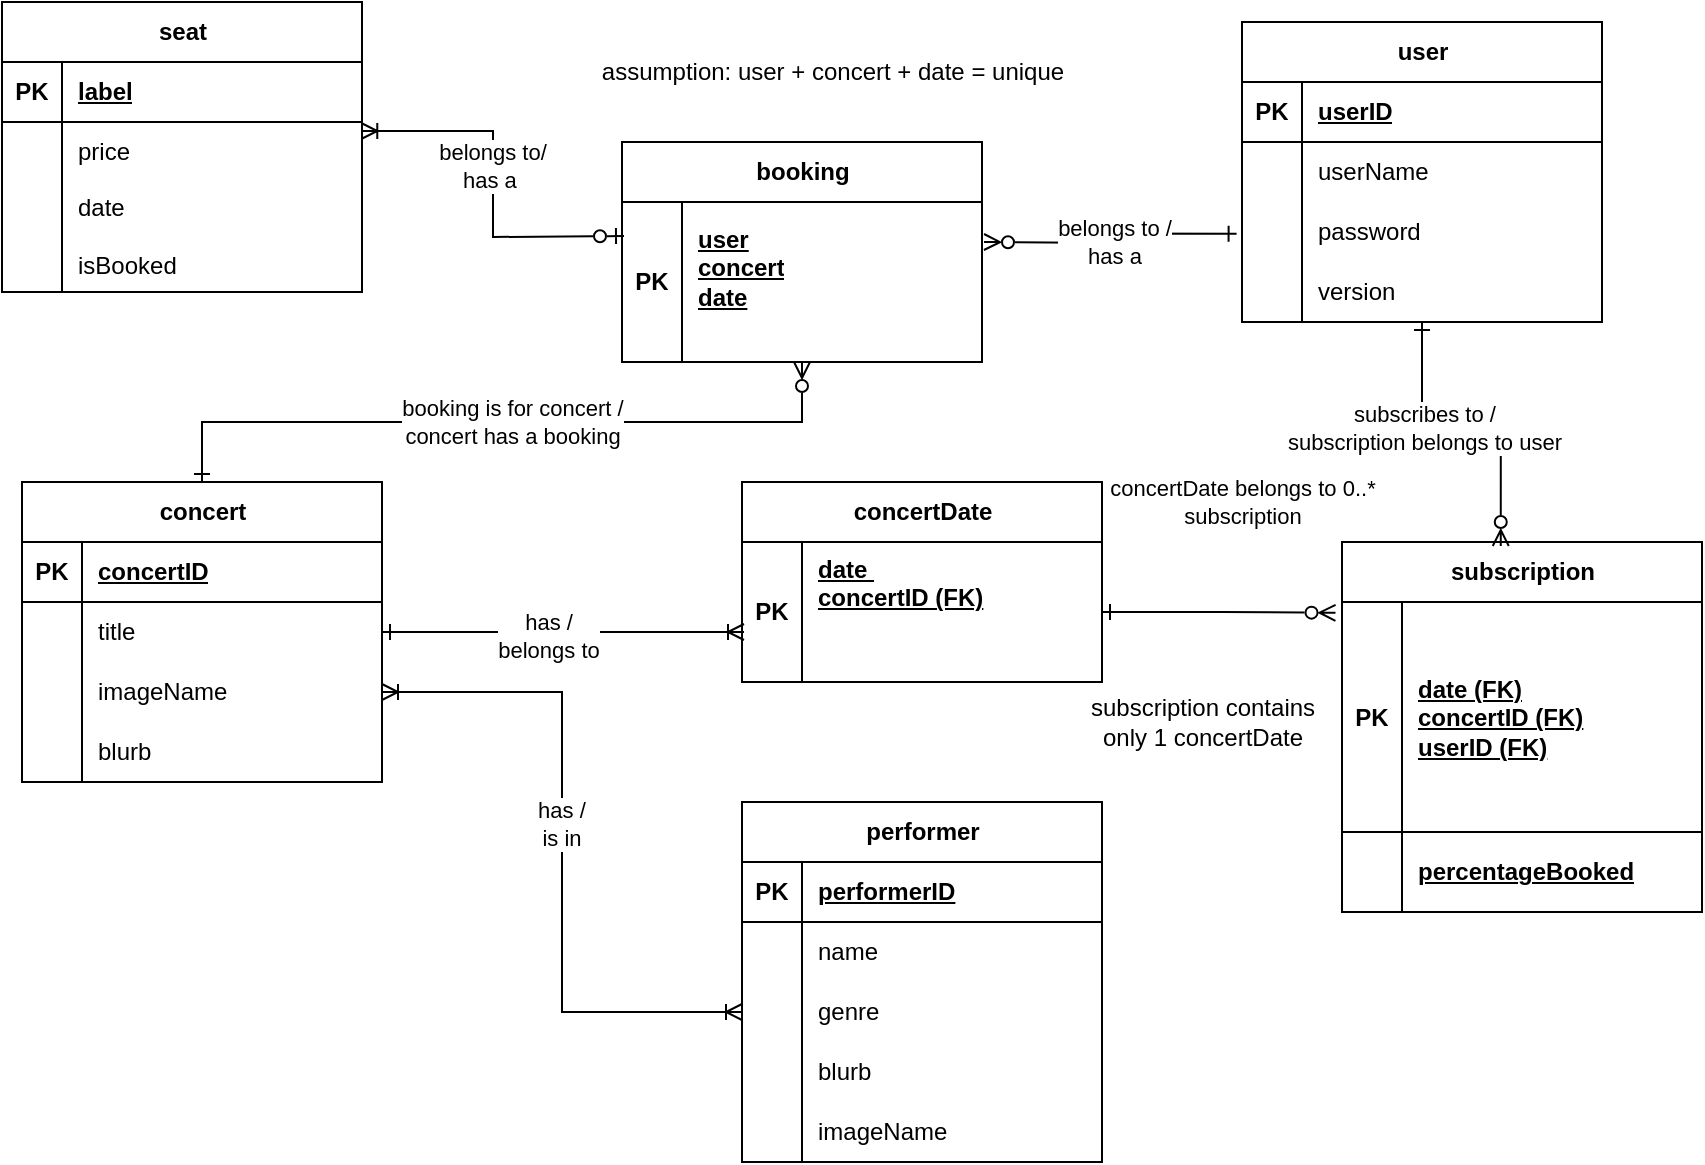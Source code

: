 <mxfile version="24.0.7" type="device">
  <diagram name="Page-1" id="sq-6QV4GO6bikA2ca9qS">
    <mxGraphModel dx="548" dy="344" grid="1" gridSize="10" guides="1" tooltips="1" connect="1" arrows="1" fold="1" page="1" pageScale="1" pageWidth="1654" pageHeight="1169" math="0" shadow="0">
      <root>
        <mxCell id="0" />
        <mxCell id="1" parent="0" />
        <mxCell id="zH_rbpyvB19bXK9kJSUK-1" value="concert" style="shape=table;startSize=30;container=1;collapsible=1;childLayout=tableLayout;fixedRows=1;rowLines=0;fontStyle=1;align=center;resizeLast=1;html=1;" parent="1" vertex="1">
          <mxGeometry x="250" y="490" width="180" height="150" as="geometry" />
        </mxCell>
        <mxCell id="zH_rbpyvB19bXK9kJSUK-2" value="" style="shape=tableRow;horizontal=0;startSize=0;swimlaneHead=0;swimlaneBody=0;fillColor=none;collapsible=0;dropTarget=0;points=[[0,0.5],[1,0.5]];portConstraint=eastwest;top=0;left=0;right=0;bottom=1;" parent="zH_rbpyvB19bXK9kJSUK-1" vertex="1">
          <mxGeometry y="30" width="180" height="30" as="geometry" />
        </mxCell>
        <mxCell id="zH_rbpyvB19bXK9kJSUK-3" value="PK" style="shape=partialRectangle;connectable=0;fillColor=none;top=0;left=0;bottom=0;right=0;fontStyle=1;overflow=hidden;whiteSpace=wrap;html=1;" parent="zH_rbpyvB19bXK9kJSUK-2" vertex="1">
          <mxGeometry width="30" height="30" as="geometry">
            <mxRectangle width="30" height="30" as="alternateBounds" />
          </mxGeometry>
        </mxCell>
        <mxCell id="zH_rbpyvB19bXK9kJSUK-4" value="concertID" style="shape=partialRectangle;connectable=0;fillColor=none;top=0;left=0;bottom=0;right=0;align=left;spacingLeft=6;fontStyle=5;overflow=hidden;whiteSpace=wrap;html=1;" parent="zH_rbpyvB19bXK9kJSUK-2" vertex="1">
          <mxGeometry x="30" width="150" height="30" as="geometry">
            <mxRectangle width="150" height="30" as="alternateBounds" />
          </mxGeometry>
        </mxCell>
        <mxCell id="zH_rbpyvB19bXK9kJSUK-5" value="" style="shape=tableRow;horizontal=0;startSize=0;swimlaneHead=0;swimlaneBody=0;fillColor=none;collapsible=0;dropTarget=0;points=[[0,0.5],[1,0.5]];portConstraint=eastwest;top=0;left=0;right=0;bottom=0;" parent="zH_rbpyvB19bXK9kJSUK-1" vertex="1">
          <mxGeometry y="60" width="180" height="30" as="geometry" />
        </mxCell>
        <mxCell id="zH_rbpyvB19bXK9kJSUK-6" value="" style="shape=partialRectangle;connectable=0;fillColor=none;top=0;left=0;bottom=0;right=0;editable=1;overflow=hidden;whiteSpace=wrap;html=1;" parent="zH_rbpyvB19bXK9kJSUK-5" vertex="1">
          <mxGeometry width="30" height="30" as="geometry">
            <mxRectangle width="30" height="30" as="alternateBounds" />
          </mxGeometry>
        </mxCell>
        <mxCell id="zH_rbpyvB19bXK9kJSUK-7" value="title" style="shape=partialRectangle;connectable=0;fillColor=none;top=0;left=0;bottom=0;right=0;align=left;spacingLeft=6;overflow=hidden;whiteSpace=wrap;html=1;" parent="zH_rbpyvB19bXK9kJSUK-5" vertex="1">
          <mxGeometry x="30" width="150" height="30" as="geometry">
            <mxRectangle width="150" height="30" as="alternateBounds" />
          </mxGeometry>
        </mxCell>
        <mxCell id="zH_rbpyvB19bXK9kJSUK-8" value="" style="shape=tableRow;horizontal=0;startSize=0;swimlaneHead=0;swimlaneBody=0;fillColor=none;collapsible=0;dropTarget=0;points=[[0,0.5],[1,0.5]];portConstraint=eastwest;top=0;left=0;right=0;bottom=0;" parent="zH_rbpyvB19bXK9kJSUK-1" vertex="1">
          <mxGeometry y="90" width="180" height="30" as="geometry" />
        </mxCell>
        <mxCell id="zH_rbpyvB19bXK9kJSUK-9" value="" style="shape=partialRectangle;connectable=0;fillColor=none;top=0;left=0;bottom=0;right=0;editable=1;overflow=hidden;whiteSpace=wrap;html=1;" parent="zH_rbpyvB19bXK9kJSUK-8" vertex="1">
          <mxGeometry width="30" height="30" as="geometry">
            <mxRectangle width="30" height="30" as="alternateBounds" />
          </mxGeometry>
        </mxCell>
        <mxCell id="zH_rbpyvB19bXK9kJSUK-10" value="imageName" style="shape=partialRectangle;connectable=0;fillColor=none;top=0;left=0;bottom=0;right=0;align=left;spacingLeft=6;overflow=hidden;whiteSpace=wrap;html=1;" parent="zH_rbpyvB19bXK9kJSUK-8" vertex="1">
          <mxGeometry x="30" width="150" height="30" as="geometry">
            <mxRectangle width="150" height="30" as="alternateBounds" />
          </mxGeometry>
        </mxCell>
        <mxCell id="zH_rbpyvB19bXK9kJSUK-11" value="" style="shape=tableRow;horizontal=0;startSize=0;swimlaneHead=0;swimlaneBody=0;fillColor=none;collapsible=0;dropTarget=0;points=[[0,0.5],[1,0.5]];portConstraint=eastwest;top=0;left=0;right=0;bottom=0;" parent="zH_rbpyvB19bXK9kJSUK-1" vertex="1">
          <mxGeometry y="120" width="180" height="30" as="geometry" />
        </mxCell>
        <mxCell id="zH_rbpyvB19bXK9kJSUK-12" value="" style="shape=partialRectangle;connectable=0;fillColor=none;top=0;left=0;bottom=0;right=0;editable=1;overflow=hidden;whiteSpace=wrap;html=1;" parent="zH_rbpyvB19bXK9kJSUK-11" vertex="1">
          <mxGeometry width="30" height="30" as="geometry">
            <mxRectangle width="30" height="30" as="alternateBounds" />
          </mxGeometry>
        </mxCell>
        <mxCell id="zH_rbpyvB19bXK9kJSUK-13" value="blurb" style="shape=partialRectangle;connectable=0;fillColor=none;top=0;left=0;bottom=0;right=0;align=left;spacingLeft=6;overflow=hidden;whiteSpace=wrap;html=1;" parent="zH_rbpyvB19bXK9kJSUK-11" vertex="1">
          <mxGeometry x="30" width="150" height="30" as="geometry">
            <mxRectangle width="150" height="30" as="alternateBounds" />
          </mxGeometry>
        </mxCell>
        <mxCell id="zH_rbpyvB19bXK9kJSUK-14" value="performer" style="shape=table;startSize=30;container=1;collapsible=1;childLayout=tableLayout;fixedRows=1;rowLines=0;fontStyle=1;align=center;resizeLast=1;html=1;" parent="1" vertex="1">
          <mxGeometry x="610" y="650" width="180" height="180" as="geometry" />
        </mxCell>
        <mxCell id="zH_rbpyvB19bXK9kJSUK-15" value="" style="shape=tableRow;horizontal=0;startSize=0;swimlaneHead=0;swimlaneBody=0;fillColor=none;collapsible=0;dropTarget=0;points=[[0,0.5],[1,0.5]];portConstraint=eastwest;top=0;left=0;right=0;bottom=1;" parent="zH_rbpyvB19bXK9kJSUK-14" vertex="1">
          <mxGeometry y="30" width="180" height="30" as="geometry" />
        </mxCell>
        <mxCell id="zH_rbpyvB19bXK9kJSUK-16" value="PK" style="shape=partialRectangle;connectable=0;fillColor=none;top=0;left=0;bottom=0;right=0;fontStyle=1;overflow=hidden;whiteSpace=wrap;html=1;" parent="zH_rbpyvB19bXK9kJSUK-15" vertex="1">
          <mxGeometry width="30" height="30" as="geometry">
            <mxRectangle width="30" height="30" as="alternateBounds" />
          </mxGeometry>
        </mxCell>
        <mxCell id="zH_rbpyvB19bXK9kJSUK-17" value="performerID" style="shape=partialRectangle;connectable=0;fillColor=none;top=0;left=0;bottom=0;right=0;align=left;spacingLeft=6;fontStyle=5;overflow=hidden;whiteSpace=wrap;html=1;" parent="zH_rbpyvB19bXK9kJSUK-15" vertex="1">
          <mxGeometry x="30" width="150" height="30" as="geometry">
            <mxRectangle width="150" height="30" as="alternateBounds" />
          </mxGeometry>
        </mxCell>
        <mxCell id="zH_rbpyvB19bXK9kJSUK-18" value="" style="shape=tableRow;horizontal=0;startSize=0;swimlaneHead=0;swimlaneBody=0;fillColor=none;collapsible=0;dropTarget=0;points=[[0,0.5],[1,0.5]];portConstraint=eastwest;top=0;left=0;right=0;bottom=0;" parent="zH_rbpyvB19bXK9kJSUK-14" vertex="1">
          <mxGeometry y="60" width="180" height="30" as="geometry" />
        </mxCell>
        <mxCell id="zH_rbpyvB19bXK9kJSUK-19" value="" style="shape=partialRectangle;connectable=0;fillColor=none;top=0;left=0;bottom=0;right=0;editable=1;overflow=hidden;whiteSpace=wrap;html=1;" parent="zH_rbpyvB19bXK9kJSUK-18" vertex="1">
          <mxGeometry width="30" height="30" as="geometry">
            <mxRectangle width="30" height="30" as="alternateBounds" />
          </mxGeometry>
        </mxCell>
        <mxCell id="zH_rbpyvB19bXK9kJSUK-20" value="name" style="shape=partialRectangle;connectable=0;fillColor=none;top=0;left=0;bottom=0;right=0;align=left;spacingLeft=6;overflow=hidden;whiteSpace=wrap;html=1;" parent="zH_rbpyvB19bXK9kJSUK-18" vertex="1">
          <mxGeometry x="30" width="150" height="30" as="geometry">
            <mxRectangle width="150" height="30" as="alternateBounds" />
          </mxGeometry>
        </mxCell>
        <mxCell id="zH_rbpyvB19bXK9kJSUK-21" value="" style="shape=tableRow;horizontal=0;startSize=0;swimlaneHead=0;swimlaneBody=0;fillColor=none;collapsible=0;dropTarget=0;points=[[0,0.5],[1,0.5]];portConstraint=eastwest;top=0;left=0;right=0;bottom=0;" parent="zH_rbpyvB19bXK9kJSUK-14" vertex="1">
          <mxGeometry y="90" width="180" height="30" as="geometry" />
        </mxCell>
        <mxCell id="zH_rbpyvB19bXK9kJSUK-22" value="" style="shape=partialRectangle;connectable=0;fillColor=none;top=0;left=0;bottom=0;right=0;editable=1;overflow=hidden;whiteSpace=wrap;html=1;" parent="zH_rbpyvB19bXK9kJSUK-21" vertex="1">
          <mxGeometry width="30" height="30" as="geometry">
            <mxRectangle width="30" height="30" as="alternateBounds" />
          </mxGeometry>
        </mxCell>
        <mxCell id="zH_rbpyvB19bXK9kJSUK-23" value="genre" style="shape=partialRectangle;connectable=0;fillColor=none;top=0;left=0;bottom=0;right=0;align=left;spacingLeft=6;overflow=hidden;whiteSpace=wrap;html=1;" parent="zH_rbpyvB19bXK9kJSUK-21" vertex="1">
          <mxGeometry x="30" width="150" height="30" as="geometry">
            <mxRectangle width="150" height="30" as="alternateBounds" />
          </mxGeometry>
        </mxCell>
        <mxCell id="zH_rbpyvB19bXK9kJSUK-24" value="" style="shape=tableRow;horizontal=0;startSize=0;swimlaneHead=0;swimlaneBody=0;fillColor=none;collapsible=0;dropTarget=0;points=[[0,0.5],[1,0.5]];portConstraint=eastwest;top=0;left=0;right=0;bottom=0;" parent="zH_rbpyvB19bXK9kJSUK-14" vertex="1">
          <mxGeometry y="120" width="180" height="30" as="geometry" />
        </mxCell>
        <mxCell id="zH_rbpyvB19bXK9kJSUK-25" value="" style="shape=partialRectangle;connectable=0;fillColor=none;top=0;left=0;bottom=0;right=0;editable=1;overflow=hidden;whiteSpace=wrap;html=1;" parent="zH_rbpyvB19bXK9kJSUK-24" vertex="1">
          <mxGeometry width="30" height="30" as="geometry">
            <mxRectangle width="30" height="30" as="alternateBounds" />
          </mxGeometry>
        </mxCell>
        <mxCell id="zH_rbpyvB19bXK9kJSUK-26" value="blurb" style="shape=partialRectangle;connectable=0;fillColor=none;top=0;left=0;bottom=0;right=0;align=left;spacingLeft=6;overflow=hidden;whiteSpace=wrap;html=1;" parent="zH_rbpyvB19bXK9kJSUK-24" vertex="1">
          <mxGeometry x="30" width="150" height="30" as="geometry">
            <mxRectangle width="150" height="30" as="alternateBounds" />
          </mxGeometry>
        </mxCell>
        <mxCell id="zH_rbpyvB19bXK9kJSUK-121" value="" style="shape=tableRow;horizontal=0;startSize=0;swimlaneHead=0;swimlaneBody=0;fillColor=none;collapsible=0;dropTarget=0;points=[[0,0.5],[1,0.5]];portConstraint=eastwest;top=0;left=0;right=0;bottom=0;" parent="zH_rbpyvB19bXK9kJSUK-14" vertex="1">
          <mxGeometry y="150" width="180" height="30" as="geometry" />
        </mxCell>
        <mxCell id="zH_rbpyvB19bXK9kJSUK-122" value="" style="shape=partialRectangle;connectable=0;fillColor=none;top=0;left=0;bottom=0;right=0;editable=1;overflow=hidden;whiteSpace=wrap;html=1;" parent="zH_rbpyvB19bXK9kJSUK-121" vertex="1">
          <mxGeometry width="30" height="30" as="geometry">
            <mxRectangle width="30" height="30" as="alternateBounds" />
          </mxGeometry>
        </mxCell>
        <mxCell id="zH_rbpyvB19bXK9kJSUK-123" value="imageName" style="shape=partialRectangle;connectable=0;fillColor=none;top=0;left=0;bottom=0;right=0;align=left;spacingLeft=6;overflow=hidden;whiteSpace=wrap;html=1;" parent="zH_rbpyvB19bXK9kJSUK-121" vertex="1">
          <mxGeometry x="30" width="150" height="30" as="geometry">
            <mxRectangle width="150" height="30" as="alternateBounds" />
          </mxGeometry>
        </mxCell>
        <object label="seat" date="" isBooked="" id="zH_rbpyvB19bXK9kJSUK-27">
          <mxCell style="shape=table;startSize=30;container=1;collapsible=1;childLayout=tableLayout;fixedRows=1;rowLines=0;fontStyle=1;align=center;resizeLast=1;html=1;" parent="1" vertex="1">
            <mxGeometry x="240" y="250" width="180" height="145" as="geometry" />
          </mxCell>
        </object>
        <mxCell id="zH_rbpyvB19bXK9kJSUK-28" value="" style="shape=tableRow;horizontal=0;startSize=0;swimlaneHead=0;swimlaneBody=0;fillColor=none;collapsible=0;dropTarget=0;points=[[0,0.5],[1,0.5]];portConstraint=eastwest;top=0;left=0;right=0;bottom=1;" parent="zH_rbpyvB19bXK9kJSUK-27" vertex="1">
          <mxGeometry y="30" width="180" height="30" as="geometry" />
        </mxCell>
        <mxCell id="zH_rbpyvB19bXK9kJSUK-29" value="PK" style="shape=partialRectangle;connectable=0;fillColor=none;top=0;left=0;bottom=0;right=0;fontStyle=1;overflow=hidden;whiteSpace=wrap;html=1;" parent="zH_rbpyvB19bXK9kJSUK-28" vertex="1">
          <mxGeometry width="30" height="30" as="geometry">
            <mxRectangle width="30" height="30" as="alternateBounds" />
          </mxGeometry>
        </mxCell>
        <mxCell id="zH_rbpyvB19bXK9kJSUK-30" value="&lt;div&gt;label&lt;/div&gt;" style="shape=partialRectangle;connectable=0;fillColor=none;top=0;left=0;bottom=0;right=0;align=left;spacingLeft=6;fontStyle=5;overflow=hidden;whiteSpace=wrap;html=1;" parent="zH_rbpyvB19bXK9kJSUK-28" vertex="1">
          <mxGeometry x="30" width="150" height="30" as="geometry">
            <mxRectangle width="150" height="30" as="alternateBounds" />
          </mxGeometry>
        </mxCell>
        <mxCell id="zH_rbpyvB19bXK9kJSUK-34" value="" style="shape=tableRow;horizontal=0;startSize=0;swimlaneHead=0;swimlaneBody=0;fillColor=none;collapsible=0;dropTarget=0;points=[[0,0.5],[1,0.5]];portConstraint=eastwest;top=0;left=0;right=0;bottom=0;" parent="zH_rbpyvB19bXK9kJSUK-27" vertex="1">
          <mxGeometry y="60" width="180" height="85" as="geometry" />
        </mxCell>
        <mxCell id="zH_rbpyvB19bXK9kJSUK-35" value="" style="shape=partialRectangle;connectable=0;fillColor=none;top=0;left=0;bottom=0;right=0;editable=1;overflow=hidden;whiteSpace=wrap;html=1;" parent="zH_rbpyvB19bXK9kJSUK-34" vertex="1">
          <mxGeometry width="30" height="85" as="geometry">
            <mxRectangle width="30" height="85" as="alternateBounds" />
          </mxGeometry>
        </mxCell>
        <mxCell id="zH_rbpyvB19bXK9kJSUK-36" value="price&lt;div&gt;&lt;br&gt;&lt;/div&gt;&lt;div&gt;date&lt;/div&gt;&lt;div&gt;&lt;br&gt;&lt;/div&gt;&lt;div&gt;isBooked&lt;/div&gt;" style="shape=partialRectangle;connectable=0;fillColor=none;top=0;left=0;bottom=0;right=0;align=left;spacingLeft=6;overflow=hidden;whiteSpace=wrap;html=1;" parent="zH_rbpyvB19bXK9kJSUK-34" vertex="1">
          <mxGeometry x="30" width="150" height="85" as="geometry">
            <mxRectangle width="150" height="85" as="alternateBounds" />
          </mxGeometry>
        </mxCell>
        <mxCell id="zH_rbpyvB19bXK9kJSUK-40" value="concertDate" style="shape=table;startSize=30;container=1;collapsible=1;childLayout=tableLayout;fixedRows=1;rowLines=0;fontStyle=1;align=center;resizeLast=1;html=1;" parent="1" vertex="1">
          <mxGeometry x="610" y="490" width="180" height="100" as="geometry" />
        </mxCell>
        <mxCell id="zH_rbpyvB19bXK9kJSUK-41" value="" style="shape=tableRow;horizontal=0;startSize=0;swimlaneHead=0;swimlaneBody=0;fillColor=none;collapsible=0;dropTarget=0;points=[[0,0.5],[1,0.5]];portConstraint=eastwest;top=0;left=0;right=0;bottom=1;" parent="zH_rbpyvB19bXK9kJSUK-40" vertex="1">
          <mxGeometry y="30" width="180" height="70" as="geometry" />
        </mxCell>
        <mxCell id="zH_rbpyvB19bXK9kJSUK-42" value="PK" style="shape=partialRectangle;connectable=0;fillColor=none;top=0;left=0;bottom=0;right=0;fontStyle=1;overflow=hidden;whiteSpace=wrap;html=1;" parent="zH_rbpyvB19bXK9kJSUK-41" vertex="1">
          <mxGeometry width="30" height="70" as="geometry">
            <mxRectangle width="30" height="70" as="alternateBounds" />
          </mxGeometry>
        </mxCell>
        <mxCell id="zH_rbpyvB19bXK9kJSUK-43" value="&lt;div&gt;date&amp;nbsp;&lt;/div&gt;&lt;div&gt;concertID (FK)&lt;/div&gt;&lt;div&gt;&lt;div&gt;&lt;span style=&quot;color: rgba(0, 0, 0, 0); font-family: monospace; font-size: 0px; font-weight: 400; text-wrap: nowrap;&quot;&gt;%3CmxGraphModel%3E%3Croot%3E%3CmxCell%20id%3D%220%22%2F%3E%3CmxCell%20id%3D%221%22%20parent%3D%220%22%2F%3E%3CmxCell%20id%3D%222%22%20value%3D%22concertID%26amp%3Bnbsp%3B%22%20style%3D%22shape%3DpartialRectangle%3Bconnectable%3D0%3BfillColor%3Dnone%3Btop%3D0%3Bleft%3D0%3Bbottom%3D0%3Bright%3D0%3Balign%3Dleft%3BspacingLeft%3D6%3Boverflow%3Dhidden%3BwhiteSpace%3Dwrap%3Bhtml%3D1%3B%22%20vertex%3D%221%22%20parent%3D%221%22%3E%3CmxGeometry%20x%3D%22677%22%20y%3D%22760%22%20width%3D%22150%22%20height%3D%2230%22%20as%3D%22geometry%22%3E%3CmxRectangle%20width%3D%22150%22%20height%3D%2230%22%20as%3D%22alternateBounds%22%2F%3E%3C%2FmxGeometry%3E%3C%2FmxCell%3E%3C%2Froot%3E%3C%2FmxGraphModel%3EConc&lt;/span&gt;&lt;br&gt;&lt;/div&gt;&lt;div&gt;&lt;span style=&quot;color: rgba(0, 0, 0, 0); font-family: monospace; font-size: 0px; font-weight: 400; text-wrap: nowrap;&quot;&gt;concer&lt;/span&gt;&lt;/div&gt;&lt;/div&gt;" style="shape=partialRectangle;connectable=0;fillColor=none;top=0;left=0;bottom=0;right=0;align=left;spacingLeft=6;fontStyle=5;overflow=hidden;whiteSpace=wrap;html=1;" parent="zH_rbpyvB19bXK9kJSUK-41" vertex="1">
          <mxGeometry x="30" width="150" height="70" as="geometry">
            <mxRectangle width="150" height="70" as="alternateBounds" />
          </mxGeometry>
        </mxCell>
        <mxCell id="zH_rbpyvB19bXK9kJSUK-53" value="user" style="shape=table;startSize=30;container=1;collapsible=1;childLayout=tableLayout;fixedRows=1;rowLines=0;fontStyle=1;align=center;resizeLast=1;html=1;" parent="1" vertex="1">
          <mxGeometry x="860" y="260" width="180" height="150" as="geometry" />
        </mxCell>
        <mxCell id="zH_rbpyvB19bXK9kJSUK-54" value="" style="shape=tableRow;horizontal=0;startSize=0;swimlaneHead=0;swimlaneBody=0;fillColor=none;collapsible=0;dropTarget=0;points=[[0,0.5],[1,0.5]];portConstraint=eastwest;top=0;left=0;right=0;bottom=1;" parent="zH_rbpyvB19bXK9kJSUK-53" vertex="1">
          <mxGeometry y="30" width="180" height="30" as="geometry" />
        </mxCell>
        <mxCell id="zH_rbpyvB19bXK9kJSUK-55" value="PK" style="shape=partialRectangle;connectable=0;fillColor=none;top=0;left=0;bottom=0;right=0;fontStyle=1;overflow=hidden;whiteSpace=wrap;html=1;" parent="zH_rbpyvB19bXK9kJSUK-54" vertex="1">
          <mxGeometry width="30" height="30" as="geometry">
            <mxRectangle width="30" height="30" as="alternateBounds" />
          </mxGeometry>
        </mxCell>
        <mxCell id="zH_rbpyvB19bXK9kJSUK-56" value="userID" style="shape=partialRectangle;connectable=0;fillColor=none;top=0;left=0;bottom=0;right=0;align=left;spacingLeft=6;fontStyle=5;overflow=hidden;whiteSpace=wrap;html=1;" parent="zH_rbpyvB19bXK9kJSUK-54" vertex="1">
          <mxGeometry x="30" width="150" height="30" as="geometry">
            <mxRectangle width="150" height="30" as="alternateBounds" />
          </mxGeometry>
        </mxCell>
        <mxCell id="zH_rbpyvB19bXK9kJSUK-57" value="" style="shape=tableRow;horizontal=0;startSize=0;swimlaneHead=0;swimlaneBody=0;fillColor=none;collapsible=0;dropTarget=0;points=[[0,0.5],[1,0.5]];portConstraint=eastwest;top=0;left=0;right=0;bottom=0;" parent="zH_rbpyvB19bXK9kJSUK-53" vertex="1">
          <mxGeometry y="60" width="180" height="30" as="geometry" />
        </mxCell>
        <mxCell id="zH_rbpyvB19bXK9kJSUK-58" value="" style="shape=partialRectangle;connectable=0;fillColor=none;top=0;left=0;bottom=0;right=0;editable=1;overflow=hidden;whiteSpace=wrap;html=1;" parent="zH_rbpyvB19bXK9kJSUK-57" vertex="1">
          <mxGeometry width="30" height="30" as="geometry">
            <mxRectangle width="30" height="30" as="alternateBounds" />
          </mxGeometry>
        </mxCell>
        <mxCell id="zH_rbpyvB19bXK9kJSUK-59" value="userName" style="shape=partialRectangle;connectable=0;fillColor=none;top=0;left=0;bottom=0;right=0;align=left;spacingLeft=6;overflow=hidden;whiteSpace=wrap;html=1;" parent="zH_rbpyvB19bXK9kJSUK-57" vertex="1">
          <mxGeometry x="30" width="150" height="30" as="geometry">
            <mxRectangle width="150" height="30" as="alternateBounds" />
          </mxGeometry>
        </mxCell>
        <mxCell id="zH_rbpyvB19bXK9kJSUK-60" value="" style="shape=tableRow;horizontal=0;startSize=0;swimlaneHead=0;swimlaneBody=0;fillColor=none;collapsible=0;dropTarget=0;points=[[0,0.5],[1,0.5]];portConstraint=eastwest;top=0;left=0;right=0;bottom=0;" parent="zH_rbpyvB19bXK9kJSUK-53" vertex="1">
          <mxGeometry y="90" width="180" height="30" as="geometry" />
        </mxCell>
        <mxCell id="zH_rbpyvB19bXK9kJSUK-61" value="" style="shape=partialRectangle;connectable=0;fillColor=none;top=0;left=0;bottom=0;right=0;editable=1;overflow=hidden;whiteSpace=wrap;html=1;" parent="zH_rbpyvB19bXK9kJSUK-60" vertex="1">
          <mxGeometry width="30" height="30" as="geometry">
            <mxRectangle width="30" height="30" as="alternateBounds" />
          </mxGeometry>
        </mxCell>
        <mxCell id="zH_rbpyvB19bXK9kJSUK-62" value="password" style="shape=partialRectangle;connectable=0;fillColor=none;top=0;left=0;bottom=0;right=0;align=left;spacingLeft=6;overflow=hidden;whiteSpace=wrap;html=1;" parent="zH_rbpyvB19bXK9kJSUK-60" vertex="1">
          <mxGeometry x="30" width="150" height="30" as="geometry">
            <mxRectangle width="150" height="30" as="alternateBounds" />
          </mxGeometry>
        </mxCell>
        <mxCell id="zH_rbpyvB19bXK9kJSUK-127" value="" style="shape=tableRow;horizontal=0;startSize=0;swimlaneHead=0;swimlaneBody=0;fillColor=none;collapsible=0;dropTarget=0;points=[[0,0.5],[1,0.5]];portConstraint=eastwest;top=0;left=0;right=0;bottom=0;" parent="zH_rbpyvB19bXK9kJSUK-53" vertex="1">
          <mxGeometry y="120" width="180" height="30" as="geometry" />
        </mxCell>
        <mxCell id="zH_rbpyvB19bXK9kJSUK-128" value="" style="shape=partialRectangle;connectable=0;fillColor=none;top=0;left=0;bottom=0;right=0;editable=1;overflow=hidden;whiteSpace=wrap;html=1;" parent="zH_rbpyvB19bXK9kJSUK-127" vertex="1">
          <mxGeometry width="30" height="30" as="geometry">
            <mxRectangle width="30" height="30" as="alternateBounds" />
          </mxGeometry>
        </mxCell>
        <mxCell id="zH_rbpyvB19bXK9kJSUK-129" value="version" style="shape=partialRectangle;connectable=0;fillColor=none;top=0;left=0;bottom=0;right=0;align=left;spacingLeft=6;overflow=hidden;whiteSpace=wrap;html=1;" parent="zH_rbpyvB19bXK9kJSUK-127" vertex="1">
          <mxGeometry x="30" width="150" height="30" as="geometry">
            <mxRectangle width="150" height="30" as="alternateBounds" />
          </mxGeometry>
        </mxCell>
        <mxCell id="zH_rbpyvB19bXK9kJSUK-152" style="edgeStyle=orthogonalEdgeStyle;rounded=0;orthogonalLoop=1;jettySize=auto;html=1;exitX=0.5;exitY=1;exitDx=0;exitDy=0;entryX=0.5;entryY=0;entryDx=0;entryDy=0;endArrow=ERone;endFill=0;startArrow=ERzeroToMany;startFill=0;" parent="1" source="zH_rbpyvB19bXK9kJSUK-66" target="zH_rbpyvB19bXK9kJSUK-1" edge="1">
          <mxGeometry relative="1" as="geometry" />
        </mxCell>
        <mxCell id="zH_rbpyvB19bXK9kJSUK-155" value="booking is for concert /&lt;div&gt;concert has a booking&lt;/div&gt;" style="edgeLabel;html=1;align=center;verticalAlign=middle;resizable=0;points=[];" parent="zH_rbpyvB19bXK9kJSUK-152" vertex="1" connectable="0">
          <mxGeometry x="-0.025" relative="1" as="geometry">
            <mxPoint as="offset" />
          </mxGeometry>
        </mxCell>
        <mxCell id="zH_rbpyvB19bXK9kJSUK-66" value="booking" style="shape=table;startSize=30;container=1;collapsible=1;childLayout=tableLayout;fixedRows=1;rowLines=0;fontStyle=1;align=center;resizeLast=1;html=1;" parent="1" vertex="1">
          <mxGeometry x="550" y="320" width="180" height="110" as="geometry" />
        </mxCell>
        <mxCell id="zH_rbpyvB19bXK9kJSUK-67" value="" style="shape=tableRow;horizontal=0;startSize=0;swimlaneHead=0;swimlaneBody=0;fillColor=none;collapsible=0;dropTarget=0;points=[[0,0.5],[1,0.5]];portConstraint=eastwest;top=0;left=0;right=0;bottom=1;" parent="zH_rbpyvB19bXK9kJSUK-66" vertex="1">
          <mxGeometry y="30" width="180" height="80" as="geometry" />
        </mxCell>
        <mxCell id="zH_rbpyvB19bXK9kJSUK-68" value="PK" style="shape=partialRectangle;connectable=0;fillColor=none;top=0;left=0;bottom=0;right=0;fontStyle=1;overflow=hidden;whiteSpace=wrap;html=1;" parent="zH_rbpyvB19bXK9kJSUK-67" vertex="1">
          <mxGeometry width="30" height="80" as="geometry">
            <mxRectangle width="30" height="80" as="alternateBounds" />
          </mxGeometry>
        </mxCell>
        <mxCell id="zH_rbpyvB19bXK9kJSUK-69" value="user&lt;div&gt;concert&lt;/div&gt;&lt;div&gt;date&lt;/div&gt;&lt;div&gt;&lt;br&gt;&lt;/div&gt;" style="shape=partialRectangle;connectable=0;fillColor=none;top=0;left=0;bottom=0;right=0;align=left;spacingLeft=6;fontStyle=5;overflow=hidden;whiteSpace=wrap;html=1;" parent="zH_rbpyvB19bXK9kJSUK-67" vertex="1">
          <mxGeometry x="30" width="150" height="80" as="geometry">
            <mxRectangle width="150" height="80" as="alternateBounds" />
          </mxGeometry>
        </mxCell>
        <mxCell id="zH_rbpyvB19bXK9kJSUK-79" value="subscription" style="shape=table;startSize=30;container=1;collapsible=1;childLayout=tableLayout;fixedRows=1;rowLines=0;fontStyle=1;align=center;resizeLast=1;html=1;" parent="1" vertex="1">
          <mxGeometry x="910" y="520" width="180" height="185" as="geometry" />
        </mxCell>
        <mxCell id="zH_rbpyvB19bXK9kJSUK-80" value="" style="shape=tableRow;horizontal=0;startSize=0;swimlaneHead=0;swimlaneBody=0;fillColor=none;collapsible=0;dropTarget=0;points=[[0,0.5],[1,0.5]];portConstraint=eastwest;top=0;left=0;right=0;bottom=1;" parent="zH_rbpyvB19bXK9kJSUK-79" vertex="1">
          <mxGeometry y="30" width="180" height="115" as="geometry" />
        </mxCell>
        <mxCell id="zH_rbpyvB19bXK9kJSUK-81" value="PK" style="shape=partialRectangle;connectable=0;fillColor=none;top=0;left=0;bottom=0;right=0;fontStyle=1;overflow=hidden;whiteSpace=wrap;html=1;" parent="zH_rbpyvB19bXK9kJSUK-80" vertex="1">
          <mxGeometry width="30" height="115" as="geometry">
            <mxRectangle width="30" height="115" as="alternateBounds" />
          </mxGeometry>
        </mxCell>
        <mxCell id="zH_rbpyvB19bXK9kJSUK-82" value="date (FK)&lt;div&gt;concertID (FK)&lt;/div&gt;&lt;div&gt;userID (FK)&lt;/div&gt;" style="shape=partialRectangle;connectable=0;fillColor=none;top=0;left=0;bottom=0;right=0;align=left;spacingLeft=6;fontStyle=5;overflow=hidden;whiteSpace=wrap;html=1;" parent="zH_rbpyvB19bXK9kJSUK-80" vertex="1">
          <mxGeometry x="30" width="150" height="115" as="geometry">
            <mxRectangle width="150" height="115" as="alternateBounds" />
          </mxGeometry>
        </mxCell>
        <mxCell id="zH_rbpyvB19bXK9kJSUK-160" value="" style="shape=tableRow;horizontal=0;startSize=0;swimlaneHead=0;swimlaneBody=0;fillColor=none;collapsible=0;dropTarget=0;points=[[0,0.5],[1,0.5]];portConstraint=eastwest;top=0;left=0;right=0;bottom=1;" parent="zH_rbpyvB19bXK9kJSUK-79" vertex="1">
          <mxGeometry y="145" width="180" height="40" as="geometry" />
        </mxCell>
        <mxCell id="zH_rbpyvB19bXK9kJSUK-161" value="" style="shape=partialRectangle;connectable=0;fillColor=none;top=0;left=0;bottom=0;right=0;fontStyle=1;overflow=hidden;whiteSpace=wrap;html=1;" parent="zH_rbpyvB19bXK9kJSUK-160" vertex="1">
          <mxGeometry width="30" height="40" as="geometry">
            <mxRectangle width="30" height="40" as="alternateBounds" />
          </mxGeometry>
        </mxCell>
        <mxCell id="zH_rbpyvB19bXK9kJSUK-162" value="percentageBooked" style="shape=partialRectangle;connectable=0;fillColor=none;top=0;left=0;bottom=0;right=0;align=left;spacingLeft=6;fontStyle=5;overflow=hidden;whiteSpace=wrap;html=1;" parent="zH_rbpyvB19bXK9kJSUK-160" vertex="1">
          <mxGeometry x="30" width="150" height="40" as="geometry">
            <mxRectangle width="150" height="40" as="alternateBounds" />
          </mxGeometry>
        </mxCell>
        <mxCell id="zH_rbpyvB19bXK9kJSUK-112" style="edgeStyle=orthogonalEdgeStyle;rounded=0;orthogonalLoop=1;jettySize=auto;html=1;exitX=1;exitY=0.5;exitDx=0;exitDy=0;endArrow=ERoneToMany;endFill=0;startArrow=ERone;startFill=0;" parent="1" source="zH_rbpyvB19bXK9kJSUK-5" edge="1">
          <mxGeometry relative="1" as="geometry">
            <mxPoint x="611" y="565" as="targetPoint" />
            <Array as="points">
              <mxPoint x="611" y="565" />
            </Array>
          </mxGeometry>
        </mxCell>
        <mxCell id="zH_rbpyvB19bXK9kJSUK-117" value="has /&lt;div&gt;belongs to&lt;/div&gt;" style="edgeLabel;html=1;align=center;verticalAlign=middle;resizable=0;points=[];" parent="zH_rbpyvB19bXK9kJSUK-112" vertex="1" connectable="0">
          <mxGeometry x="-0.09" y="-2" relative="1" as="geometry">
            <mxPoint as="offset" />
          </mxGeometry>
        </mxCell>
        <mxCell id="zH_rbpyvB19bXK9kJSUK-118" style="edgeStyle=orthogonalEdgeStyle;rounded=0;orthogonalLoop=1;jettySize=auto;html=1;exitX=1;exitY=0.5;exitDx=0;exitDy=0;entryX=0;entryY=0.5;entryDx=0;entryDy=0;endArrow=ERoneToMany;endFill=0;startArrow=ERoneToMany;startFill=0;" parent="1" source="zH_rbpyvB19bXK9kJSUK-8" target="zH_rbpyvB19bXK9kJSUK-21" edge="1">
          <mxGeometry relative="1" as="geometry" />
        </mxCell>
        <mxCell id="zH_rbpyvB19bXK9kJSUK-119" value="has /&amp;nbsp;&lt;div&gt;is in&amp;nbsp;&lt;/div&gt;" style="edgeLabel;html=1;align=center;verticalAlign=middle;resizable=0;points=[];" parent="zH_rbpyvB19bXK9kJSUK-118" vertex="1" connectable="0">
          <mxGeometry x="-0.081" y="1" relative="1" as="geometry">
            <mxPoint as="offset" />
          </mxGeometry>
        </mxCell>
        <mxCell id="zH_rbpyvB19bXK9kJSUK-130" style="edgeStyle=orthogonalEdgeStyle;rounded=0;orthogonalLoop=1;jettySize=auto;html=1;entryX=-0.015;entryY=0.528;entryDx=0;entryDy=0;entryPerimeter=0;endArrow=ERone;endFill=0;startArrow=ERzeroToMany;startFill=0;" parent="1" target="zH_rbpyvB19bXK9kJSUK-60" edge="1">
          <mxGeometry relative="1" as="geometry">
            <mxPoint x="731" y="370" as="sourcePoint" />
          </mxGeometry>
        </mxCell>
        <mxCell id="zH_rbpyvB19bXK9kJSUK-131" value="belongs to /&lt;div&gt;has a&lt;/div&gt;" style="edgeLabel;html=1;align=center;verticalAlign=middle;resizable=0;points=[];" parent="zH_rbpyvB19bXK9kJSUK-130" vertex="1" connectable="0">
          <mxGeometry x="0.005" relative="1" as="geometry">
            <mxPoint as="offset" />
          </mxGeometry>
        </mxCell>
        <mxCell id="zH_rbpyvB19bXK9kJSUK-149" style="edgeStyle=orthogonalEdgeStyle;rounded=0;orthogonalLoop=1;jettySize=auto;html=1;entryX=0.998;entryY=0.053;entryDx=0;entryDy=0;entryPerimeter=0;endArrow=ERoneToMany;endFill=0;startArrow=ERzeroToOne;startFill=0;" parent="1" target="zH_rbpyvB19bXK9kJSUK-34" edge="1">
          <mxGeometry relative="1" as="geometry">
            <mxPoint x="551" y="367" as="sourcePoint" />
          </mxGeometry>
        </mxCell>
        <mxCell id="zH_rbpyvB19bXK9kJSUK-150" value="belongs to/&lt;div&gt;has a&amp;nbsp;&lt;/div&gt;" style="edgeLabel;html=1;align=center;verticalAlign=middle;resizable=0;points=[];" parent="zH_rbpyvB19bXK9kJSUK-149" vertex="1" connectable="0">
          <mxGeometry x="0.093" y="1" relative="1" as="geometry">
            <mxPoint as="offset" />
          </mxGeometry>
        </mxCell>
        <mxCell id="zH_rbpyvB19bXK9kJSUK-151" value="assumption: user + concert + date = unique" style="text;html=1;align=center;verticalAlign=middle;resizable=0;points=[];autosize=1;strokeColor=none;fillColor=none;" parent="1" vertex="1">
          <mxGeometry x="530" y="270" width="250" height="30" as="geometry" />
        </mxCell>
        <mxCell id="zH_rbpyvB19bXK9kJSUK-157" style="edgeStyle=orthogonalEdgeStyle;rounded=0;orthogonalLoop=1;jettySize=auto;html=1;entryX=-0.018;entryY=0.047;entryDx=0;entryDy=0;entryPerimeter=0;startArrow=ERone;startFill=0;endArrow=ERzeroToMany;endFill=0;" parent="1" source="zH_rbpyvB19bXK9kJSUK-41" target="zH_rbpyvB19bXK9kJSUK-80" edge="1">
          <mxGeometry relative="1" as="geometry">
            <mxPoint x="866.22" y="554.56" as="targetPoint" />
          </mxGeometry>
        </mxCell>
        <mxCell id="zH_rbpyvB19bXK9kJSUK-165" value="concertDate belongs to 0..*&lt;div&gt;subscription&lt;/div&gt;" style="edgeLabel;html=1;align=center;verticalAlign=middle;resizable=0;points=[];" parent="zH_rbpyvB19bXK9kJSUK-157" vertex="1" connectable="0">
          <mxGeometry x="-0.015" y="-1" relative="1" as="geometry">
            <mxPoint x="12" y="-56" as="offset" />
          </mxGeometry>
        </mxCell>
        <mxCell id="zH_rbpyvB19bXK9kJSUK-163" style="edgeStyle=orthogonalEdgeStyle;rounded=0;orthogonalLoop=1;jettySize=auto;html=1;entryX=0.441;entryY=0.011;entryDx=0;entryDy=0;entryPerimeter=0;endArrow=ERzeroToMany;endFill=0;startArrow=ERone;startFill=0;" parent="1" source="zH_rbpyvB19bXK9kJSUK-53" target="zH_rbpyvB19bXK9kJSUK-79" edge="1">
          <mxGeometry relative="1" as="geometry" />
        </mxCell>
        <mxCell id="zH_rbpyvB19bXK9kJSUK-164" value="subscribes to /&lt;div&gt;subscription belongs to user&lt;/div&gt;" style="edgeLabel;html=1;align=center;verticalAlign=middle;resizable=0;points=[];" parent="zH_rbpyvB19bXK9kJSUK-163" vertex="1" connectable="0">
          <mxGeometry x="-0.259" y="2" relative="1" as="geometry">
            <mxPoint as="offset" />
          </mxGeometry>
        </mxCell>
        <mxCell id="zH_rbpyvB19bXK9kJSUK-167" value="subscription contains&lt;div&gt;only 1 concertDate&lt;/div&gt;" style="text;html=1;align=center;verticalAlign=middle;resizable=0;points=[];autosize=1;strokeColor=none;fillColor=none;" parent="1" vertex="1">
          <mxGeometry x="770" y="590" width="140" height="40" as="geometry" />
        </mxCell>
      </root>
    </mxGraphModel>
  </diagram>
</mxfile>
